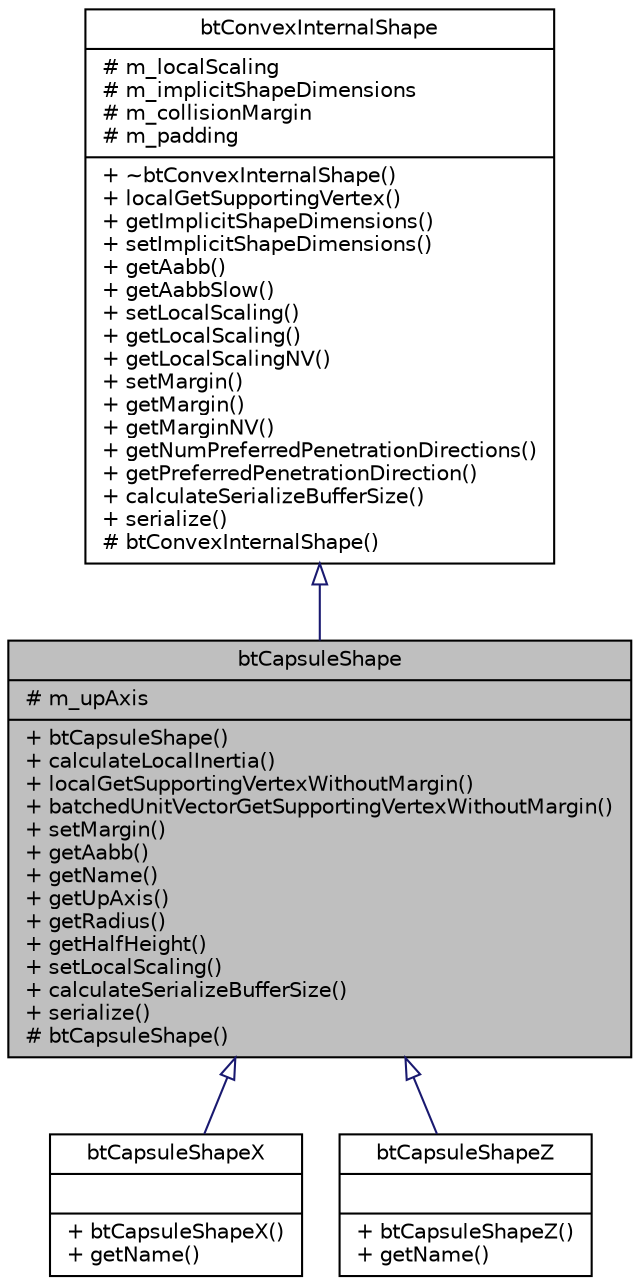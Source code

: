 digraph G
{
  edge [fontname="Helvetica",fontsize="10",labelfontname="Helvetica",labelfontsize="10"];
  node [fontname="Helvetica",fontsize="10",shape=record];
  Node1 [label="{btCapsuleShape\n|# m_upAxis\l|+ btCapsuleShape()\l+ calculateLocalInertia()\l+ localGetSupportingVertexWithoutMargin()\l+ batchedUnitVectorGetSupportingVertexWithoutMargin()\l+ setMargin()\l+ getAabb()\l+ getName()\l+ getUpAxis()\l+ getRadius()\l+ getHalfHeight()\l+ setLocalScaling()\l+ calculateSerializeBufferSize()\l+ serialize()\l# btCapsuleShape()\l}",height=0.2,width=0.4,color="black", fillcolor="grey75", style="filled" fontcolor="black"];
  Node2 -> Node1 [dir=back,color="midnightblue",fontsize="10",style="solid",arrowtail="empty",fontname="Helvetica"];
  Node2 [label="{btConvexInternalShape\n|# m_localScaling\l# m_implicitShapeDimensions\l# m_collisionMargin\l# m_padding\l|+ ~btConvexInternalShape()\l+ localGetSupportingVertex()\l+ getImplicitShapeDimensions()\l+ setImplicitShapeDimensions()\l+ getAabb()\l+ getAabbSlow()\l+ setLocalScaling()\l+ getLocalScaling()\l+ getLocalScalingNV()\l+ setMargin()\l+ getMargin()\l+ getMarginNV()\l+ getNumPreferredPenetrationDirections()\l+ getPreferredPenetrationDirection()\l+ calculateSerializeBufferSize()\l+ serialize()\l# btConvexInternalShape()\l}",height=0.2,width=0.4,color="black", fillcolor="white", style="filled",URL="$de/d1a/classbtConvexInternalShape.html",tooltip="The btConvexInternalShape is an internal base class, shared by most convex shape implementations."];
  Node1 -> Node3 [dir=back,color="midnightblue",fontsize="10",style="solid",arrowtail="empty",fontname="Helvetica"];
  Node3 [label="{btCapsuleShapeX\n||+ btCapsuleShapeX()\l+ getName()\l}",height=0.2,width=0.4,color="black", fillcolor="white", style="filled",URL="$d7/db8/classbtCapsuleShapeX.html"];
  Node1 -> Node4 [dir=back,color="midnightblue",fontsize="10",style="solid",arrowtail="empty",fontname="Helvetica"];
  Node4 [label="{btCapsuleShapeZ\n||+ btCapsuleShapeZ()\l+ getName()\l}",height=0.2,width=0.4,color="black", fillcolor="white", style="filled",URL="$d2/d0e/classbtCapsuleShapeZ.html"];
}
